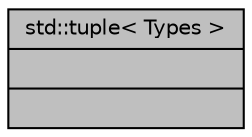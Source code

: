 digraph "std::tuple&lt; Types &gt;"
{
 // LATEX_PDF_SIZE
  edge [fontname="Helvetica",fontsize="10",labelfontname="Helvetica",labelfontsize="10"];
  node [fontname="Helvetica",fontsize="10",shape=record];
  Node1 [label="{std::tuple\< Types \>\n||}",height=0.2,width=0.4,color="black", fillcolor="grey75", style="filled", fontcolor="black",tooltip=" "];
}
